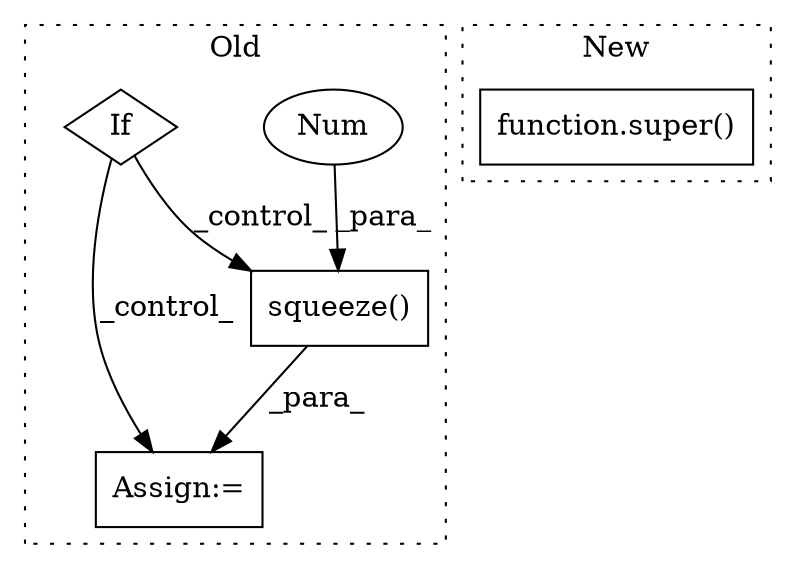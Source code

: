 digraph G {
subgraph cluster0 {
1 [label="squeeze()" a="75" s="10856,10867" l="10,1" shape="box"];
3 [label="Num" a="76" s="10866" l="1" shape="ellipse"];
4 [label="If" a="96" s="10579" l="3" shape="diamond"];
5 [label="Assign:=" a="68" s="10853" l="3" shape="box"];
label = "Old";
style="dotted";
}
subgraph cluster1 {
2 [label="function.super()" a="75" s="10154" l="7" shape="box"];
label = "New";
style="dotted";
}
1 -> 5 [label="_para_"];
3 -> 1 [label="_para_"];
4 -> 5 [label="_control_"];
4 -> 1 [label="_control_"];
}